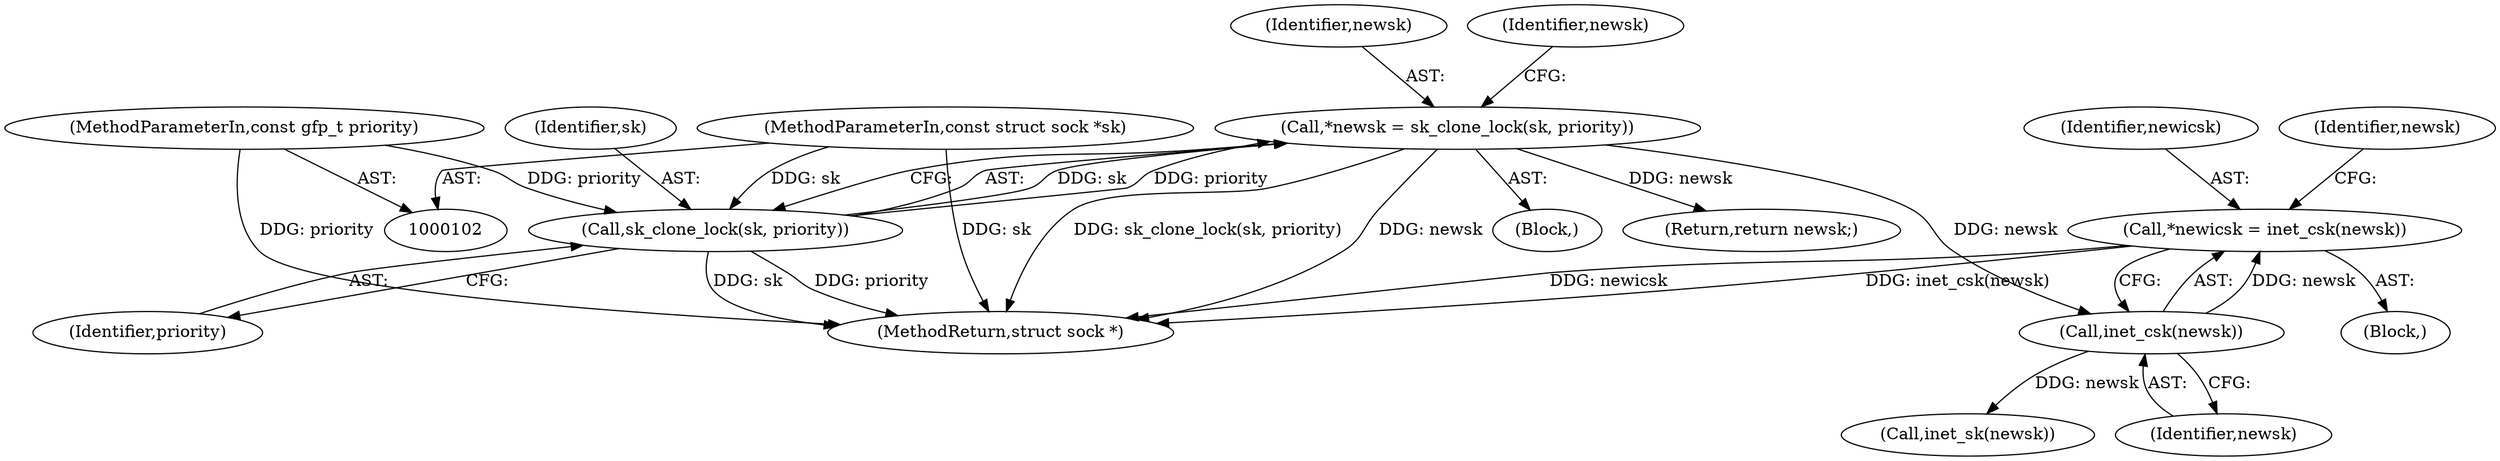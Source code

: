digraph "0_linux_657831ffc38e30092a2d5f03d385d710eb88b09a@pointer" {
"1000117" [label="(Call,*newicsk = inet_csk(newsk))"];
"1000119" [label="(Call,inet_csk(newsk))"];
"1000108" [label="(Call,*newsk = sk_clone_lock(sk, priority))"];
"1000110" [label="(Call,sk_clone_lock(sk, priority))"];
"1000103" [label="(MethodParameterIn,const struct sock *sk)"];
"1000105" [label="(MethodParameterIn,const gfp_t priority)"];
"1000118" [label="(Identifier,newicsk)"];
"1000109" [label="(Identifier,newsk)"];
"1000108" [label="(Call,*newsk = sk_clone_lock(sk, priority))"];
"1000123" [label="(Identifier,newsk)"];
"1000114" [label="(Identifier,newsk)"];
"1000111" [label="(Identifier,sk)"];
"1000106" [label="(Block,)"];
"1000110" [label="(Call,sk_clone_lock(sk, priority))"];
"1000112" [label="(Identifier,priority)"];
"1000103" [label="(MethodParameterIn,const struct sock *sk)"];
"1000115" [label="(Block,)"];
"1000133" [label="(Call,inet_sk(newsk))"];
"1000105" [label="(MethodParameterIn,const gfp_t priority)"];
"1000119" [label="(Call,inet_csk(newsk))"];
"1000220" [label="(Return,return newsk;)"];
"1000120" [label="(Identifier,newsk)"];
"1000222" [label="(MethodReturn,struct sock *)"];
"1000117" [label="(Call,*newicsk = inet_csk(newsk))"];
"1000117" -> "1000115"  [label="AST: "];
"1000117" -> "1000119"  [label="CFG: "];
"1000118" -> "1000117"  [label="AST: "];
"1000119" -> "1000117"  [label="AST: "];
"1000123" -> "1000117"  [label="CFG: "];
"1000117" -> "1000222"  [label="DDG: newicsk"];
"1000117" -> "1000222"  [label="DDG: inet_csk(newsk)"];
"1000119" -> "1000117"  [label="DDG: newsk"];
"1000119" -> "1000120"  [label="CFG: "];
"1000120" -> "1000119"  [label="AST: "];
"1000108" -> "1000119"  [label="DDG: newsk"];
"1000119" -> "1000133"  [label="DDG: newsk"];
"1000108" -> "1000106"  [label="AST: "];
"1000108" -> "1000110"  [label="CFG: "];
"1000109" -> "1000108"  [label="AST: "];
"1000110" -> "1000108"  [label="AST: "];
"1000114" -> "1000108"  [label="CFG: "];
"1000108" -> "1000222"  [label="DDG: sk_clone_lock(sk, priority)"];
"1000108" -> "1000222"  [label="DDG: newsk"];
"1000110" -> "1000108"  [label="DDG: sk"];
"1000110" -> "1000108"  [label="DDG: priority"];
"1000108" -> "1000220"  [label="DDG: newsk"];
"1000110" -> "1000112"  [label="CFG: "];
"1000111" -> "1000110"  [label="AST: "];
"1000112" -> "1000110"  [label="AST: "];
"1000110" -> "1000222"  [label="DDG: priority"];
"1000110" -> "1000222"  [label="DDG: sk"];
"1000103" -> "1000110"  [label="DDG: sk"];
"1000105" -> "1000110"  [label="DDG: priority"];
"1000103" -> "1000102"  [label="AST: "];
"1000103" -> "1000222"  [label="DDG: sk"];
"1000105" -> "1000102"  [label="AST: "];
"1000105" -> "1000222"  [label="DDG: priority"];
}
